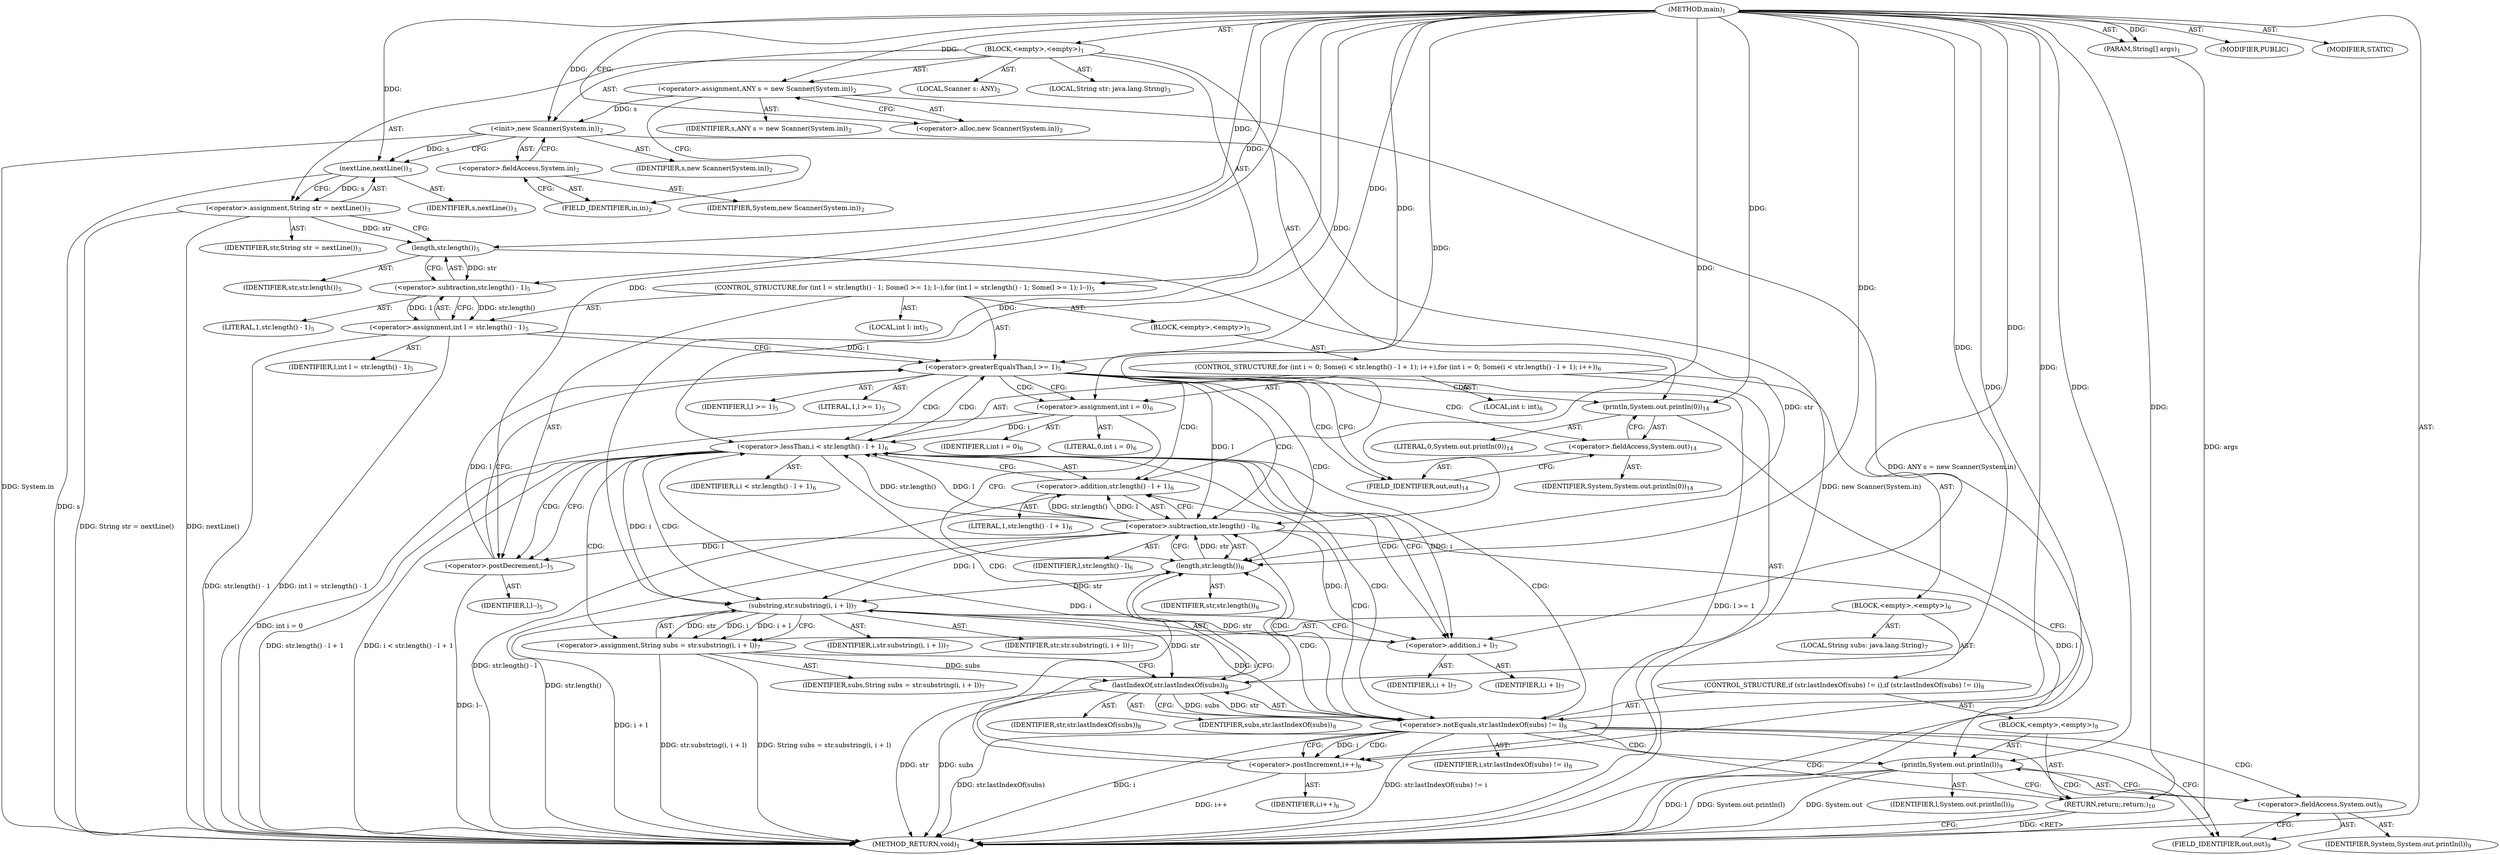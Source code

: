 digraph "main" {  
"19" [label = <(METHOD,main)<SUB>1</SUB>> ]
"20" [label = <(PARAM,String[] args)<SUB>1</SUB>> ]
"21" [label = <(BLOCK,&lt;empty&gt;,&lt;empty&gt;)<SUB>1</SUB>> ]
"4" [label = <(LOCAL,Scanner s: ANY)<SUB>2</SUB>> ]
"22" [label = <(&lt;operator&gt;.assignment,ANY s = new Scanner(System.in))<SUB>2</SUB>> ]
"23" [label = <(IDENTIFIER,s,ANY s = new Scanner(System.in))<SUB>2</SUB>> ]
"24" [label = <(&lt;operator&gt;.alloc,new Scanner(System.in))<SUB>2</SUB>> ]
"25" [label = <(&lt;init&gt;,new Scanner(System.in))<SUB>2</SUB>> ]
"3" [label = <(IDENTIFIER,s,new Scanner(System.in))<SUB>2</SUB>> ]
"26" [label = <(&lt;operator&gt;.fieldAccess,System.in)<SUB>2</SUB>> ]
"27" [label = <(IDENTIFIER,System,new Scanner(System.in))<SUB>2</SUB>> ]
"28" [label = <(FIELD_IDENTIFIER,in,in)<SUB>2</SUB>> ]
"29" [label = <(LOCAL,String str: java.lang.String)<SUB>3</SUB>> ]
"30" [label = <(&lt;operator&gt;.assignment,String str = nextLine())<SUB>3</SUB>> ]
"31" [label = <(IDENTIFIER,str,String str = nextLine())<SUB>3</SUB>> ]
"32" [label = <(nextLine,nextLine())<SUB>3</SUB>> ]
"33" [label = <(IDENTIFIER,s,nextLine())<SUB>3</SUB>> ]
"34" [label = <(CONTROL_STRUCTURE,for (int l = str.length() - 1; Some(l &gt;= 1); l--),for (int l = str.length() - 1; Some(l &gt;= 1); l--))<SUB>5</SUB>> ]
"35" [label = <(LOCAL,int l: int)<SUB>5</SUB>> ]
"36" [label = <(&lt;operator&gt;.assignment,int l = str.length() - 1)<SUB>5</SUB>> ]
"37" [label = <(IDENTIFIER,l,int l = str.length() - 1)<SUB>5</SUB>> ]
"38" [label = <(&lt;operator&gt;.subtraction,str.length() - 1)<SUB>5</SUB>> ]
"39" [label = <(length,str.length())<SUB>5</SUB>> ]
"40" [label = <(IDENTIFIER,str,str.length())<SUB>5</SUB>> ]
"41" [label = <(LITERAL,1,str.length() - 1)<SUB>5</SUB>> ]
"42" [label = <(&lt;operator&gt;.greaterEqualsThan,l &gt;= 1)<SUB>5</SUB>> ]
"43" [label = <(IDENTIFIER,l,l &gt;= 1)<SUB>5</SUB>> ]
"44" [label = <(LITERAL,1,l &gt;= 1)<SUB>5</SUB>> ]
"45" [label = <(&lt;operator&gt;.postDecrement,l--)<SUB>5</SUB>> ]
"46" [label = <(IDENTIFIER,l,l--)<SUB>5</SUB>> ]
"47" [label = <(BLOCK,&lt;empty&gt;,&lt;empty&gt;)<SUB>5</SUB>> ]
"48" [label = <(CONTROL_STRUCTURE,for (int i = 0; Some(i &lt; str.length() - l + 1); i++),for (int i = 0; Some(i &lt; str.length() - l + 1); i++))<SUB>6</SUB>> ]
"49" [label = <(LOCAL,int i: int)<SUB>6</SUB>> ]
"50" [label = <(&lt;operator&gt;.assignment,int i = 0)<SUB>6</SUB>> ]
"51" [label = <(IDENTIFIER,i,int i = 0)<SUB>6</SUB>> ]
"52" [label = <(LITERAL,0,int i = 0)<SUB>6</SUB>> ]
"53" [label = <(&lt;operator&gt;.lessThan,i &lt; str.length() - l + 1)<SUB>6</SUB>> ]
"54" [label = <(IDENTIFIER,i,i &lt; str.length() - l + 1)<SUB>6</SUB>> ]
"55" [label = <(&lt;operator&gt;.addition,str.length() - l + 1)<SUB>6</SUB>> ]
"56" [label = <(&lt;operator&gt;.subtraction,str.length() - l)<SUB>6</SUB>> ]
"57" [label = <(length,str.length())<SUB>6</SUB>> ]
"58" [label = <(IDENTIFIER,str,str.length())<SUB>6</SUB>> ]
"59" [label = <(IDENTIFIER,l,str.length() - l)<SUB>6</SUB>> ]
"60" [label = <(LITERAL,1,str.length() - l + 1)<SUB>6</SUB>> ]
"61" [label = <(&lt;operator&gt;.postIncrement,i++)<SUB>6</SUB>> ]
"62" [label = <(IDENTIFIER,i,i++)<SUB>6</SUB>> ]
"63" [label = <(BLOCK,&lt;empty&gt;,&lt;empty&gt;)<SUB>6</SUB>> ]
"64" [label = <(LOCAL,String subs: java.lang.String)<SUB>7</SUB>> ]
"65" [label = <(&lt;operator&gt;.assignment,String subs = str.substring(i, i + l))<SUB>7</SUB>> ]
"66" [label = <(IDENTIFIER,subs,String subs = str.substring(i, i + l))<SUB>7</SUB>> ]
"67" [label = <(substring,str.substring(i, i + l))<SUB>7</SUB>> ]
"68" [label = <(IDENTIFIER,str,str.substring(i, i + l))<SUB>7</SUB>> ]
"69" [label = <(IDENTIFIER,i,str.substring(i, i + l))<SUB>7</SUB>> ]
"70" [label = <(&lt;operator&gt;.addition,i + l)<SUB>7</SUB>> ]
"71" [label = <(IDENTIFIER,i,i + l)<SUB>7</SUB>> ]
"72" [label = <(IDENTIFIER,l,i + l)<SUB>7</SUB>> ]
"73" [label = <(CONTROL_STRUCTURE,if (str.lastIndexOf(subs) != i),if (str.lastIndexOf(subs) != i))<SUB>8</SUB>> ]
"74" [label = <(&lt;operator&gt;.notEquals,str.lastIndexOf(subs) != i)<SUB>8</SUB>> ]
"75" [label = <(lastIndexOf,str.lastIndexOf(subs))<SUB>8</SUB>> ]
"76" [label = <(IDENTIFIER,str,str.lastIndexOf(subs))<SUB>8</SUB>> ]
"77" [label = <(IDENTIFIER,subs,str.lastIndexOf(subs))<SUB>8</SUB>> ]
"78" [label = <(IDENTIFIER,i,str.lastIndexOf(subs) != i)<SUB>8</SUB>> ]
"79" [label = <(BLOCK,&lt;empty&gt;,&lt;empty&gt;)<SUB>8</SUB>> ]
"80" [label = <(println,System.out.println(l))<SUB>9</SUB>> ]
"81" [label = <(&lt;operator&gt;.fieldAccess,System.out)<SUB>9</SUB>> ]
"82" [label = <(IDENTIFIER,System,System.out.println(l))<SUB>9</SUB>> ]
"83" [label = <(FIELD_IDENTIFIER,out,out)<SUB>9</SUB>> ]
"84" [label = <(IDENTIFIER,l,System.out.println(l))<SUB>9</SUB>> ]
"85" [label = <(RETURN,return;,return;)<SUB>10</SUB>> ]
"86" [label = <(println,System.out.println(0))<SUB>14</SUB>> ]
"87" [label = <(&lt;operator&gt;.fieldAccess,System.out)<SUB>14</SUB>> ]
"88" [label = <(IDENTIFIER,System,System.out.println(0))<SUB>14</SUB>> ]
"89" [label = <(FIELD_IDENTIFIER,out,out)<SUB>14</SUB>> ]
"90" [label = <(LITERAL,0,System.out.println(0))<SUB>14</SUB>> ]
"91" [label = <(MODIFIER,PUBLIC)> ]
"92" [label = <(MODIFIER,STATIC)> ]
"93" [label = <(METHOD_RETURN,void)<SUB>1</SUB>> ]
  "19" -> "20"  [ label = "AST: "] 
  "19" -> "21"  [ label = "AST: "] 
  "19" -> "91"  [ label = "AST: "] 
  "19" -> "92"  [ label = "AST: "] 
  "19" -> "93"  [ label = "AST: "] 
  "21" -> "4"  [ label = "AST: "] 
  "21" -> "22"  [ label = "AST: "] 
  "21" -> "25"  [ label = "AST: "] 
  "21" -> "29"  [ label = "AST: "] 
  "21" -> "30"  [ label = "AST: "] 
  "21" -> "34"  [ label = "AST: "] 
  "21" -> "86"  [ label = "AST: "] 
  "22" -> "23"  [ label = "AST: "] 
  "22" -> "24"  [ label = "AST: "] 
  "25" -> "3"  [ label = "AST: "] 
  "25" -> "26"  [ label = "AST: "] 
  "26" -> "27"  [ label = "AST: "] 
  "26" -> "28"  [ label = "AST: "] 
  "30" -> "31"  [ label = "AST: "] 
  "30" -> "32"  [ label = "AST: "] 
  "32" -> "33"  [ label = "AST: "] 
  "34" -> "35"  [ label = "AST: "] 
  "34" -> "36"  [ label = "AST: "] 
  "34" -> "42"  [ label = "AST: "] 
  "34" -> "45"  [ label = "AST: "] 
  "34" -> "47"  [ label = "AST: "] 
  "36" -> "37"  [ label = "AST: "] 
  "36" -> "38"  [ label = "AST: "] 
  "38" -> "39"  [ label = "AST: "] 
  "38" -> "41"  [ label = "AST: "] 
  "39" -> "40"  [ label = "AST: "] 
  "42" -> "43"  [ label = "AST: "] 
  "42" -> "44"  [ label = "AST: "] 
  "45" -> "46"  [ label = "AST: "] 
  "47" -> "48"  [ label = "AST: "] 
  "48" -> "49"  [ label = "AST: "] 
  "48" -> "50"  [ label = "AST: "] 
  "48" -> "53"  [ label = "AST: "] 
  "48" -> "61"  [ label = "AST: "] 
  "48" -> "63"  [ label = "AST: "] 
  "50" -> "51"  [ label = "AST: "] 
  "50" -> "52"  [ label = "AST: "] 
  "53" -> "54"  [ label = "AST: "] 
  "53" -> "55"  [ label = "AST: "] 
  "55" -> "56"  [ label = "AST: "] 
  "55" -> "60"  [ label = "AST: "] 
  "56" -> "57"  [ label = "AST: "] 
  "56" -> "59"  [ label = "AST: "] 
  "57" -> "58"  [ label = "AST: "] 
  "61" -> "62"  [ label = "AST: "] 
  "63" -> "64"  [ label = "AST: "] 
  "63" -> "65"  [ label = "AST: "] 
  "63" -> "73"  [ label = "AST: "] 
  "65" -> "66"  [ label = "AST: "] 
  "65" -> "67"  [ label = "AST: "] 
  "67" -> "68"  [ label = "AST: "] 
  "67" -> "69"  [ label = "AST: "] 
  "67" -> "70"  [ label = "AST: "] 
  "70" -> "71"  [ label = "AST: "] 
  "70" -> "72"  [ label = "AST: "] 
  "73" -> "74"  [ label = "AST: "] 
  "73" -> "79"  [ label = "AST: "] 
  "74" -> "75"  [ label = "AST: "] 
  "74" -> "78"  [ label = "AST: "] 
  "75" -> "76"  [ label = "AST: "] 
  "75" -> "77"  [ label = "AST: "] 
  "79" -> "80"  [ label = "AST: "] 
  "79" -> "85"  [ label = "AST: "] 
  "80" -> "81"  [ label = "AST: "] 
  "80" -> "84"  [ label = "AST: "] 
  "81" -> "82"  [ label = "AST: "] 
  "81" -> "83"  [ label = "AST: "] 
  "86" -> "87"  [ label = "AST: "] 
  "86" -> "90"  [ label = "AST: "] 
  "87" -> "88"  [ label = "AST: "] 
  "87" -> "89"  [ label = "AST: "] 
  "22" -> "28"  [ label = "CFG: "] 
  "25" -> "32"  [ label = "CFG: "] 
  "30" -> "39"  [ label = "CFG: "] 
  "86" -> "93"  [ label = "CFG: "] 
  "24" -> "22"  [ label = "CFG: "] 
  "26" -> "25"  [ label = "CFG: "] 
  "32" -> "30"  [ label = "CFG: "] 
  "36" -> "42"  [ label = "CFG: "] 
  "42" -> "50"  [ label = "CFG: "] 
  "42" -> "89"  [ label = "CFG: "] 
  "45" -> "42"  [ label = "CFG: "] 
  "87" -> "86"  [ label = "CFG: "] 
  "28" -> "26"  [ label = "CFG: "] 
  "38" -> "36"  [ label = "CFG: "] 
  "89" -> "87"  [ label = "CFG: "] 
  "39" -> "38"  [ label = "CFG: "] 
  "50" -> "57"  [ label = "CFG: "] 
  "53" -> "70"  [ label = "CFG: "] 
  "53" -> "45"  [ label = "CFG: "] 
  "61" -> "57"  [ label = "CFG: "] 
  "55" -> "53"  [ label = "CFG: "] 
  "65" -> "75"  [ label = "CFG: "] 
  "56" -> "55"  [ label = "CFG: "] 
  "67" -> "65"  [ label = "CFG: "] 
  "74" -> "83"  [ label = "CFG: "] 
  "74" -> "61"  [ label = "CFG: "] 
  "57" -> "56"  [ label = "CFG: "] 
  "70" -> "67"  [ label = "CFG: "] 
  "75" -> "74"  [ label = "CFG: "] 
  "80" -> "85"  [ label = "CFG: "] 
  "85" -> "93"  [ label = "CFG: "] 
  "81" -> "80"  [ label = "CFG: "] 
  "83" -> "81"  [ label = "CFG: "] 
  "19" -> "24"  [ label = "CFG: "] 
  "85" -> "93"  [ label = "DDG: &lt;RET&gt;"] 
  "20" -> "93"  [ label = "DDG: args"] 
  "22" -> "93"  [ label = "DDG: ANY s = new Scanner(System.in)"] 
  "25" -> "93"  [ label = "DDG: System.in"] 
  "25" -> "93"  [ label = "DDG: new Scanner(System.in)"] 
  "32" -> "93"  [ label = "DDG: s"] 
  "30" -> "93"  [ label = "DDG: nextLine()"] 
  "30" -> "93"  [ label = "DDG: String str = nextLine()"] 
  "36" -> "93"  [ label = "DDG: str.length() - 1"] 
  "36" -> "93"  [ label = "DDG: int l = str.length() - 1"] 
  "42" -> "93"  [ label = "DDG: l &gt;= 1"] 
  "50" -> "93"  [ label = "DDG: int i = 0"] 
  "56" -> "93"  [ label = "DDG: str.length()"] 
  "55" -> "93"  [ label = "DDG: str.length() - l"] 
  "53" -> "93"  [ label = "DDG: str.length() - l + 1"] 
  "53" -> "93"  [ label = "DDG: i &lt; str.length() - l + 1"] 
  "45" -> "93"  [ label = "DDG: l--"] 
  "67" -> "93"  [ label = "DDG: i + l"] 
  "65" -> "93"  [ label = "DDG: str.substring(i, i + l)"] 
  "65" -> "93"  [ label = "DDG: String subs = str.substring(i, i + l)"] 
  "75" -> "93"  [ label = "DDG: str"] 
  "75" -> "93"  [ label = "DDG: subs"] 
  "74" -> "93"  [ label = "DDG: str.lastIndexOf(subs)"] 
  "74" -> "93"  [ label = "DDG: i"] 
  "74" -> "93"  [ label = "DDG: str.lastIndexOf(subs) != i"] 
  "61" -> "93"  [ label = "DDG: i++"] 
  "80" -> "93"  [ label = "DDG: System.out"] 
  "80" -> "93"  [ label = "DDG: l"] 
  "80" -> "93"  [ label = "DDG: System.out.println(l)"] 
  "19" -> "20"  [ label = "DDG: "] 
  "19" -> "22"  [ label = "DDG: "] 
  "32" -> "30"  [ label = "DDG: s"] 
  "22" -> "25"  [ label = "DDG: s"] 
  "19" -> "25"  [ label = "DDG: "] 
  "38" -> "36"  [ label = "DDG: str.length()"] 
  "38" -> "36"  [ label = "DDG: 1"] 
  "19" -> "86"  [ label = "DDG: "] 
  "25" -> "32"  [ label = "DDG: s"] 
  "19" -> "32"  [ label = "DDG: "] 
  "36" -> "42"  [ label = "DDG: l"] 
  "45" -> "42"  [ label = "DDG: l"] 
  "19" -> "42"  [ label = "DDG: "] 
  "56" -> "45"  [ label = "DDG: l"] 
  "19" -> "45"  [ label = "DDG: "] 
  "39" -> "38"  [ label = "DDG: str"] 
  "19" -> "38"  [ label = "DDG: "] 
  "19" -> "50"  [ label = "DDG: "] 
  "30" -> "39"  [ label = "DDG: str"] 
  "19" -> "39"  [ label = "DDG: "] 
  "50" -> "53"  [ label = "DDG: i"] 
  "61" -> "53"  [ label = "DDG: i"] 
  "19" -> "53"  [ label = "DDG: "] 
  "56" -> "53"  [ label = "DDG: str.length()"] 
  "56" -> "53"  [ label = "DDG: l"] 
  "74" -> "61"  [ label = "DDG: i"] 
  "19" -> "61"  [ label = "DDG: "] 
  "67" -> "65"  [ label = "DDG: str"] 
  "67" -> "65"  [ label = "DDG: i"] 
  "67" -> "65"  [ label = "DDG: i + l"] 
  "56" -> "55"  [ label = "DDG: str.length()"] 
  "56" -> "55"  [ label = "DDG: l"] 
  "19" -> "55"  [ label = "DDG: "] 
  "57" -> "56"  [ label = "DDG: str"] 
  "42" -> "56"  [ label = "DDG: l"] 
  "19" -> "56"  [ label = "DDG: "] 
  "57" -> "67"  [ label = "DDG: str"] 
  "19" -> "67"  [ label = "DDG: "] 
  "53" -> "67"  [ label = "DDG: i"] 
  "56" -> "67"  [ label = "DDG: l"] 
  "75" -> "74"  [ label = "DDG: str"] 
  "75" -> "74"  [ label = "DDG: subs"] 
  "67" -> "74"  [ label = "DDG: i"] 
  "19" -> "74"  [ label = "DDG: "] 
  "19" -> "85"  [ label = "DDG: "] 
  "39" -> "57"  [ label = "DDG: str"] 
  "75" -> "57"  [ label = "DDG: str"] 
  "19" -> "57"  [ label = "DDG: "] 
  "53" -> "70"  [ label = "DDG: i"] 
  "19" -> "70"  [ label = "DDG: "] 
  "56" -> "70"  [ label = "DDG: l"] 
  "67" -> "75"  [ label = "DDG: str"] 
  "19" -> "75"  [ label = "DDG: "] 
  "65" -> "75"  [ label = "DDG: subs"] 
  "19" -> "80"  [ label = "DDG: "] 
  "56" -> "80"  [ label = "DDG: l"] 
  "42" -> "57"  [ label = "CDG: "] 
  "42" -> "89"  [ label = "CDG: "] 
  "42" -> "53"  [ label = "CDG: "] 
  "42" -> "56"  [ label = "CDG: "] 
  "42" -> "50"  [ label = "CDG: "] 
  "42" -> "87"  [ label = "CDG: "] 
  "42" -> "55"  [ label = "CDG: "] 
  "42" -> "86"  [ label = "CDG: "] 
  "53" -> "42"  [ label = "CDG: "] 
  "53" -> "75"  [ label = "CDG: "] 
  "53" -> "67"  [ label = "CDG: "] 
  "53" -> "70"  [ label = "CDG: "] 
  "53" -> "74"  [ label = "CDG: "] 
  "53" -> "45"  [ label = "CDG: "] 
  "53" -> "65"  [ label = "CDG: "] 
  "74" -> "80"  [ label = "CDG: "] 
  "74" -> "61"  [ label = "CDG: "] 
  "74" -> "57"  [ label = "CDG: "] 
  "74" -> "83"  [ label = "CDG: "] 
  "74" -> "81"  [ label = "CDG: "] 
  "74" -> "53"  [ label = "CDG: "] 
  "74" -> "85"  [ label = "CDG: "] 
  "74" -> "56"  [ label = "CDG: "] 
  "74" -> "55"  [ label = "CDG: "] 
}
